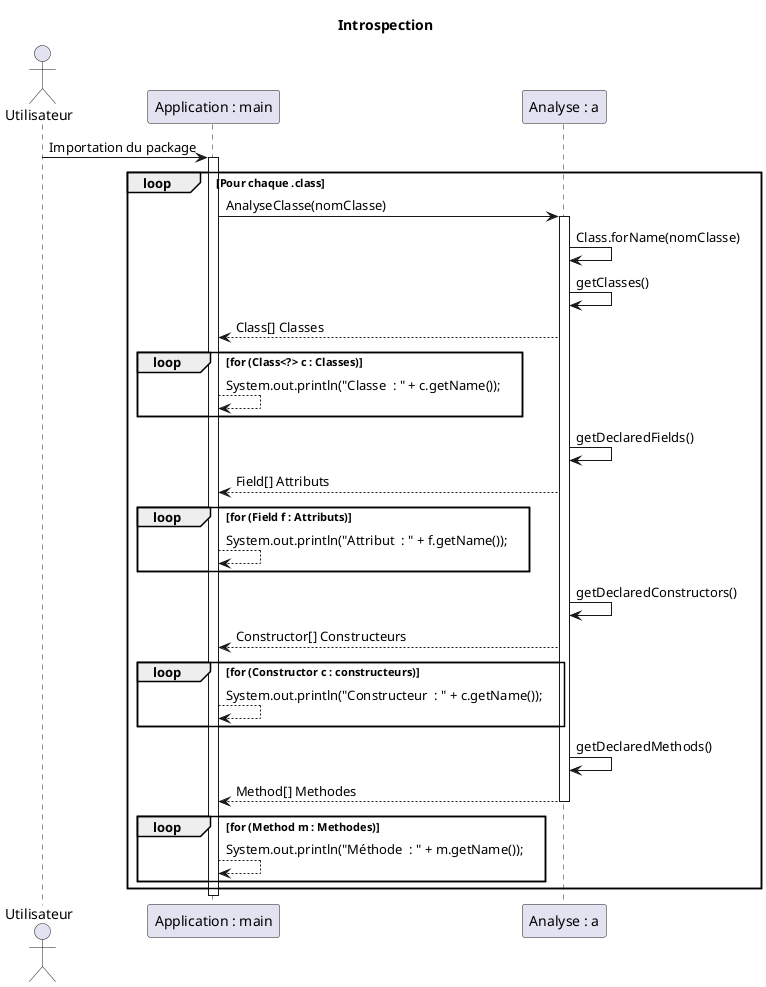 @startuml
Title Introspection
Actor Utilisateur as u
participant Application as "Application : main"
participant Analyse as "Analyse : a"

u -> Application : Importation du package 
activate Application
loop Pour chaque .class
Application -> Analyse : AnalyseClasse(nomClasse)
activate Analyse
Analyse -> Analyse : Class.forName(nomClasse)
 
Analyse -> Analyse : getClasses()
Analyse --> Application : Class[] Classes
loop for (Class<?> c : Classes)
Application --> Application : System.out.println("Classe  : " + c.getName());
end
 
Analyse -> Analyse : getDeclaredFields()
Analyse --> Application : Field[] Attributs
loop for (Field f : Attributs) 
Application --> Application : System.out.println("Attribut  : " + f.getName());
end

Analyse -> Analyse : getDeclaredConstructors()
Analyse --> Application : Constructor[] Constructeurs
loop for (Constructor c : constructeurs)
Application --> Application : System.out.println("Constructeur  : " + c.getName());
end

Analyse -> Analyse : getDeclaredMethods()
Analyse --> Application : Method[] Methodes
deactivate Analyse
loop for (Method m : Methodes)
Application --> Application : System.out.println("Méthode  : " + m.getName());
end
end
deactivate Application




@enduml
    
